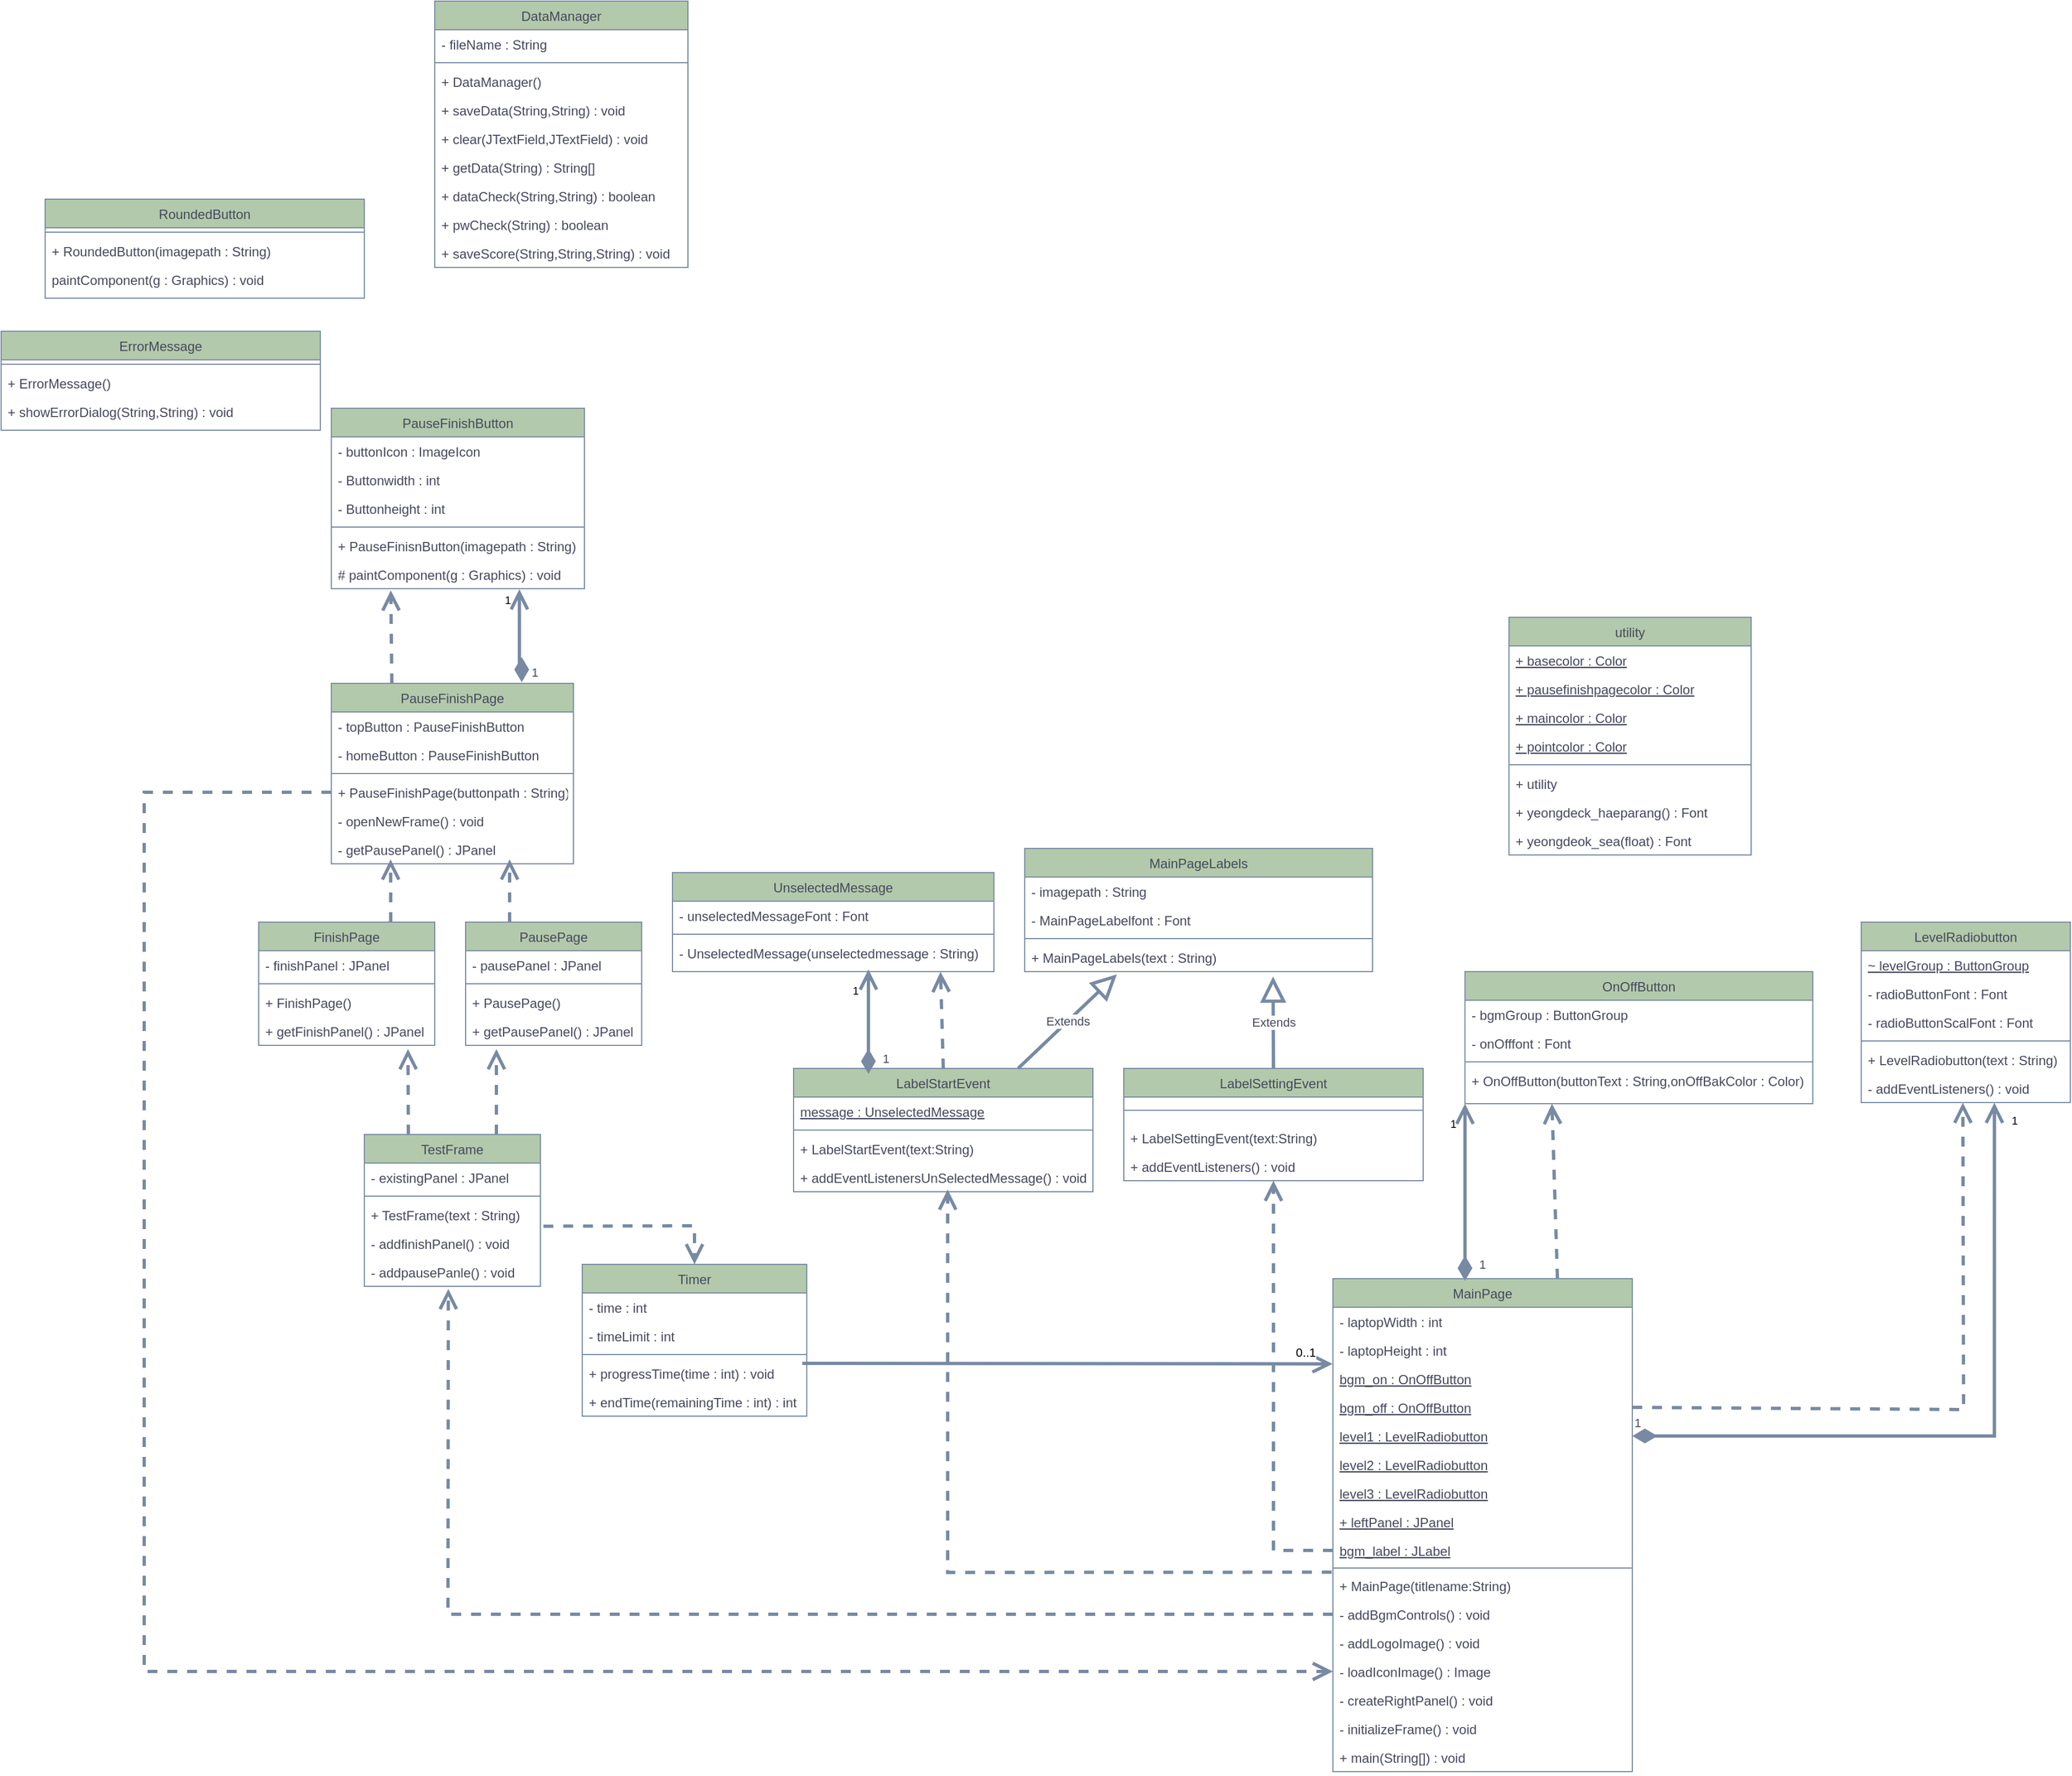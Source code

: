 <mxfile version="22.1.5" type="github">
  <diagram id="C5RBs43oDa-KdzZeNtuy" name="Page-1">
    <mxGraphModel dx="1207" dy="2154" grid="1" gridSize="10" guides="1" tooltips="1" connect="1" arrows="1" fold="1" page="1" pageScale="1" pageWidth="1169" pageHeight="827" background="#FFFFFF" math="0" shadow="0">
      <root>
        <mxCell id="WIyWlLk6GJQsqaUBKTNV-0" />
        <mxCell id="WIyWlLk6GJQsqaUBKTNV-1" parent="WIyWlLk6GJQsqaUBKTNV-0" />
        <mxCell id="zkfFHV4jXpPFQw0GAbJ--6" value="TestFrame" style="swimlane;fontStyle=0;align=center;verticalAlign=top;childLayout=stackLayout;horizontal=1;startSize=26;horizontalStack=0;resizeParent=1;resizeLast=0;collapsible=1;marginBottom=0;rounded=0;shadow=0;strokeWidth=1;labelBackgroundColor=none;fillColor=#B2C9AB;strokeColor=#788AA3;fontColor=#46495D;" parent="WIyWlLk6GJQsqaUBKTNV-1" vertex="1">
          <mxGeometry x="380" y="70" width="160" height="138" as="geometry">
            <mxRectangle x="120" y="360" width="160" height="26" as="alternateBounds" />
          </mxGeometry>
        </mxCell>
        <mxCell id="zkfFHV4jXpPFQw0GAbJ--7" value="- existingPanel : JPanel" style="text;align=left;verticalAlign=top;spacingLeft=4;spacingRight=4;overflow=hidden;rotatable=0;points=[[0,0.5],[1,0.5]];portConstraint=eastwest;labelBackgroundColor=none;fontColor=#46495D;" parent="zkfFHV4jXpPFQw0GAbJ--6" vertex="1">
          <mxGeometry y="26" width="160" height="26" as="geometry" />
        </mxCell>
        <mxCell id="zkfFHV4jXpPFQw0GAbJ--9" value="" style="line;html=1;strokeWidth=1;align=left;verticalAlign=middle;spacingTop=-1;spacingLeft=3;spacingRight=3;rotatable=0;labelPosition=right;points=[];portConstraint=eastwest;labelBackgroundColor=none;fillColor=#B2C9AB;strokeColor=#788AA3;fontColor=#46495D;" parent="zkfFHV4jXpPFQw0GAbJ--6" vertex="1">
          <mxGeometry y="52" width="160" height="8" as="geometry" />
        </mxCell>
        <mxCell id="zkfFHV4jXpPFQw0GAbJ--8" value="+ TestFrame(text : String)" style="text;align=left;verticalAlign=top;spacingLeft=4;spacingRight=4;overflow=hidden;rotatable=0;points=[[0,0.5],[1,0.5]];portConstraint=eastwest;rounded=0;shadow=0;html=0;labelBackgroundColor=none;fontColor=#46495D;" parent="zkfFHV4jXpPFQw0GAbJ--6" vertex="1">
          <mxGeometry y="60" width="160" height="26" as="geometry" />
        </mxCell>
        <mxCell id="zkfFHV4jXpPFQw0GAbJ--10" value="- addfinishPanel() : void" style="text;align=left;verticalAlign=top;spacingLeft=4;spacingRight=4;overflow=hidden;rotatable=0;points=[[0,0.5],[1,0.5]];portConstraint=eastwest;fontStyle=0;labelBackgroundColor=none;fontColor=#46495D;" parent="zkfFHV4jXpPFQw0GAbJ--6" vertex="1">
          <mxGeometry y="86" width="160" height="26" as="geometry" />
        </mxCell>
        <mxCell id="zkfFHV4jXpPFQw0GAbJ--11" value="- addpausePanle() : void" style="text;align=left;verticalAlign=top;spacingLeft=4;spacingRight=4;overflow=hidden;rotatable=0;points=[[0,0.5],[1,0.5]];portConstraint=eastwest;labelBackgroundColor=none;fontColor=#46495D;" parent="zkfFHV4jXpPFQw0GAbJ--6" vertex="1">
          <mxGeometry y="112" width="160" height="26" as="geometry" />
        </mxCell>
        <mxCell id="zkfFHV4jXpPFQw0GAbJ--13" value="OnOffButton" style="swimlane;fontStyle=0;align=center;verticalAlign=top;childLayout=stackLayout;horizontal=1;startSize=26;horizontalStack=0;resizeParent=1;resizeLast=0;collapsible=1;marginBottom=0;rounded=0;shadow=0;strokeWidth=1;labelBackgroundColor=none;fillColor=#B2C9AB;strokeColor=#788AA3;fontColor=#46495D;" parent="WIyWlLk6GJQsqaUBKTNV-1" vertex="1">
          <mxGeometry x="1380" y="-78" width="316" height="120" as="geometry">
            <mxRectangle x="340" y="380" width="170" height="26" as="alternateBounds" />
          </mxGeometry>
        </mxCell>
        <mxCell id="zkfFHV4jXpPFQw0GAbJ--14" value="- bgmGroup : ButtonGroup" style="text;align=left;verticalAlign=top;spacingLeft=4;spacingRight=4;overflow=hidden;rotatable=0;points=[[0,0.5],[1,0.5]];portConstraint=eastwest;labelBackgroundColor=none;fontColor=#46495D;" parent="zkfFHV4jXpPFQw0GAbJ--13" vertex="1">
          <mxGeometry y="26" width="316" height="26" as="geometry" />
        </mxCell>
        <mxCell id="Sa8ZYFQmCQB7JiOhVWvC-23" value="- onOfffont : Font" style="text;align=left;verticalAlign=top;spacingLeft=4;spacingRight=4;overflow=hidden;rotatable=0;points=[[0,0.5],[1,0.5]];portConstraint=eastwest;labelBackgroundColor=none;fontColor=#46495D;" parent="zkfFHV4jXpPFQw0GAbJ--13" vertex="1">
          <mxGeometry y="52" width="316" height="26" as="geometry" />
        </mxCell>
        <mxCell id="zkfFHV4jXpPFQw0GAbJ--15" value="" style="line;html=1;strokeWidth=1;align=left;verticalAlign=middle;spacingTop=-1;spacingLeft=3;spacingRight=3;rotatable=0;labelPosition=right;points=[];portConstraint=eastwest;labelBackgroundColor=none;fillColor=#B2C9AB;strokeColor=#788AA3;fontColor=#46495D;" parent="zkfFHV4jXpPFQw0GAbJ--13" vertex="1">
          <mxGeometry y="78" width="316" height="8" as="geometry" />
        </mxCell>
        <mxCell id="Sa8ZYFQmCQB7JiOhVWvC-24" value="+ OnOffButton(buttonText : String,onOffBakColor : Color)" style="text;align=left;verticalAlign=top;spacingLeft=4;spacingRight=4;overflow=hidden;rotatable=0;points=[[0,0.5],[1,0.5]];portConstraint=eastwest;labelBackgroundColor=none;fontColor=#46495D;" parent="zkfFHV4jXpPFQw0GAbJ--13" vertex="1">
          <mxGeometry y="86" width="316" height="26" as="geometry" />
        </mxCell>
        <mxCell id="zkfFHV4jXpPFQw0GAbJ--17" value="LabelStartEvent" style="swimlane;fontStyle=0;align=center;verticalAlign=top;childLayout=stackLayout;horizontal=1;startSize=26;horizontalStack=0;resizeParent=1;resizeLast=0;collapsible=1;marginBottom=0;rounded=0;shadow=0;strokeWidth=1;labelBackgroundColor=none;fillColor=#B2C9AB;strokeColor=#788AA3;fontColor=#46495D;" parent="WIyWlLk6GJQsqaUBKTNV-1" vertex="1">
          <mxGeometry x="770" y="10" width="272" height="112" as="geometry">
            <mxRectangle x="550" y="140" width="160" height="26" as="alternateBounds" />
          </mxGeometry>
        </mxCell>
        <mxCell id="zkfFHV4jXpPFQw0GAbJ--18" value="message : UnselectedMessage" style="text;align=left;verticalAlign=top;spacingLeft=4;spacingRight=4;overflow=hidden;rotatable=0;points=[[0,0.5],[1,0.5]];portConstraint=eastwest;labelBackgroundColor=none;fontColor=#46495D;fontStyle=4" parent="zkfFHV4jXpPFQw0GAbJ--17" vertex="1">
          <mxGeometry y="26" width="272" height="26" as="geometry" />
        </mxCell>
        <mxCell id="zkfFHV4jXpPFQw0GAbJ--23" value="" style="line;html=1;strokeWidth=1;align=left;verticalAlign=middle;spacingTop=-1;spacingLeft=3;spacingRight=3;rotatable=0;labelPosition=right;points=[];portConstraint=eastwest;labelBackgroundColor=none;fillColor=#B2C9AB;strokeColor=#788AA3;fontColor=#46495D;" parent="zkfFHV4jXpPFQw0GAbJ--17" vertex="1">
          <mxGeometry y="52" width="272" height="8" as="geometry" />
        </mxCell>
        <mxCell id="zkfFHV4jXpPFQw0GAbJ--24" value="+ LabelStartEvent(text:String)" style="text;align=left;verticalAlign=top;spacingLeft=4;spacingRight=4;overflow=hidden;rotatable=0;points=[[0,0.5],[1,0.5]];portConstraint=eastwest;labelBackgroundColor=none;fontColor=#46495D;" parent="zkfFHV4jXpPFQw0GAbJ--17" vertex="1">
          <mxGeometry y="60" width="272" height="26" as="geometry" />
        </mxCell>
        <mxCell id="zkfFHV4jXpPFQw0GAbJ--25" value="+ addEventListenersUnSelectedMessage() : void" style="text;align=left;verticalAlign=top;spacingLeft=4;spacingRight=4;overflow=hidden;rotatable=0;points=[[0,0.5],[1,0.5]];portConstraint=eastwest;labelBackgroundColor=none;fontColor=#46495D;" parent="zkfFHV4jXpPFQw0GAbJ--17" vertex="1">
          <mxGeometry y="86" width="272" height="26" as="geometry" />
        </mxCell>
        <mxCell id="Sa8ZYFQmCQB7JiOhVWvC-18" value="LabelSettingEvent" style="swimlane;fontStyle=0;align=center;verticalAlign=top;childLayout=stackLayout;horizontal=1;startSize=26;horizontalStack=0;resizeParent=1;resizeLast=0;collapsible=1;marginBottom=0;rounded=0;shadow=0;strokeWidth=1;labelBackgroundColor=none;fillColor=#B2C9AB;strokeColor=#788AA3;fontColor=#46495D;" parent="WIyWlLk6GJQsqaUBKTNV-1" vertex="1">
          <mxGeometry x="1070" y="10" width="272" height="102" as="geometry">
            <mxRectangle x="550" y="140" width="160" height="26" as="alternateBounds" />
          </mxGeometry>
        </mxCell>
        <mxCell id="Sa8ZYFQmCQB7JiOhVWvC-20" value="" style="line;html=1;strokeWidth=1;align=left;verticalAlign=middle;spacingTop=-1;spacingLeft=3;spacingRight=3;rotatable=0;labelPosition=right;points=[];portConstraint=eastwest;labelBackgroundColor=none;fillColor=#B2C9AB;strokeColor=#788AA3;fontColor=#46495D;" parent="Sa8ZYFQmCQB7JiOhVWvC-18" vertex="1">
          <mxGeometry y="26" width="272" height="24" as="geometry" />
        </mxCell>
        <mxCell id="Sa8ZYFQmCQB7JiOhVWvC-21" value="+ LabelSettingEvent(text:String)" style="text;align=left;verticalAlign=top;spacingLeft=4;spacingRight=4;overflow=hidden;rotatable=0;points=[[0,0.5],[1,0.5]];portConstraint=eastwest;labelBackgroundColor=none;fontColor=#46495D;" parent="Sa8ZYFQmCQB7JiOhVWvC-18" vertex="1">
          <mxGeometry y="50" width="272" height="26" as="geometry" />
        </mxCell>
        <mxCell id="Sa8ZYFQmCQB7JiOhVWvC-22" value="+ addEventListeners() : void" style="text;align=left;verticalAlign=top;spacingLeft=4;spacingRight=4;overflow=hidden;rotatable=0;points=[[0,0.5],[1,0.5]];portConstraint=eastwest;labelBackgroundColor=none;fontColor=#46495D;" parent="Sa8ZYFQmCQB7JiOhVWvC-18" vertex="1">
          <mxGeometry y="76" width="272" height="26" as="geometry" />
        </mxCell>
        <mxCell id="Sa8ZYFQmCQB7JiOhVWvC-25" value="FinishPage" style="swimlane;fontStyle=0;align=center;verticalAlign=top;childLayout=stackLayout;horizontal=1;startSize=26;horizontalStack=0;resizeParent=1;resizeLast=0;collapsible=1;marginBottom=0;rounded=0;shadow=0;strokeWidth=1;labelBackgroundColor=none;fillColor=#B2C9AB;strokeColor=#788AA3;fontColor=#46495D;" parent="WIyWlLk6GJQsqaUBKTNV-1" vertex="1">
          <mxGeometry x="284" y="-123" width="160" height="112" as="geometry">
            <mxRectangle x="120" y="360" width="160" height="26" as="alternateBounds" />
          </mxGeometry>
        </mxCell>
        <mxCell id="Sa8ZYFQmCQB7JiOhVWvC-26" value="- finishPanel : JPanel" style="text;align=left;verticalAlign=top;spacingLeft=4;spacingRight=4;overflow=hidden;rotatable=0;points=[[0,0.5],[1,0.5]];portConstraint=eastwest;labelBackgroundColor=none;fontColor=#46495D;" parent="Sa8ZYFQmCQB7JiOhVWvC-25" vertex="1">
          <mxGeometry y="26" width="160" height="26" as="geometry" />
        </mxCell>
        <mxCell id="Sa8ZYFQmCQB7JiOhVWvC-27" value="" style="line;html=1;strokeWidth=1;align=left;verticalAlign=middle;spacingTop=-1;spacingLeft=3;spacingRight=3;rotatable=0;labelPosition=right;points=[];portConstraint=eastwest;labelBackgroundColor=none;fillColor=#B2C9AB;strokeColor=#788AA3;fontColor=#46495D;" parent="Sa8ZYFQmCQB7JiOhVWvC-25" vertex="1">
          <mxGeometry y="52" width="160" height="8" as="geometry" />
        </mxCell>
        <mxCell id="Sa8ZYFQmCQB7JiOhVWvC-28" value="+ FinishPage()" style="text;align=left;verticalAlign=top;spacingLeft=4;spacingRight=4;overflow=hidden;rotatable=0;points=[[0,0.5],[1,0.5]];portConstraint=eastwest;rounded=0;shadow=0;html=0;labelBackgroundColor=none;fontColor=#46495D;" parent="Sa8ZYFQmCQB7JiOhVWvC-25" vertex="1">
          <mxGeometry y="60" width="160" height="26" as="geometry" />
        </mxCell>
        <mxCell id="Sa8ZYFQmCQB7JiOhVWvC-29" value="+ getFinishPanel() : JPanel" style="text;align=left;verticalAlign=top;spacingLeft=4;spacingRight=4;overflow=hidden;rotatable=0;points=[[0,0.5],[1,0.5]];portConstraint=eastwest;fontStyle=0;labelBackgroundColor=none;fontColor=#46495D;" parent="Sa8ZYFQmCQB7JiOhVWvC-25" vertex="1">
          <mxGeometry y="86" width="160" height="26" as="geometry" />
        </mxCell>
        <mxCell id="Sa8ZYFQmCQB7JiOhVWvC-31" value="PausePage" style="swimlane;fontStyle=0;align=center;verticalAlign=top;childLayout=stackLayout;horizontal=1;startSize=26;horizontalStack=0;resizeParent=1;resizeLast=0;collapsible=1;marginBottom=0;rounded=0;shadow=0;strokeWidth=1;labelBackgroundColor=none;fillColor=#B2C9AB;strokeColor=#788AA3;fontColor=#46495D;" parent="WIyWlLk6GJQsqaUBKTNV-1" vertex="1">
          <mxGeometry x="472" y="-123" width="160" height="112" as="geometry">
            <mxRectangle x="120" y="360" width="160" height="26" as="alternateBounds" />
          </mxGeometry>
        </mxCell>
        <mxCell id="Sa8ZYFQmCQB7JiOhVWvC-32" value="- pausePanel : JPanel" style="text;align=left;verticalAlign=top;spacingLeft=4;spacingRight=4;overflow=hidden;rotatable=0;points=[[0,0.5],[1,0.5]];portConstraint=eastwest;labelBackgroundColor=none;fontColor=#46495D;" parent="Sa8ZYFQmCQB7JiOhVWvC-31" vertex="1">
          <mxGeometry y="26" width="160" height="26" as="geometry" />
        </mxCell>
        <mxCell id="Sa8ZYFQmCQB7JiOhVWvC-33" value="" style="line;html=1;strokeWidth=1;align=left;verticalAlign=middle;spacingTop=-1;spacingLeft=3;spacingRight=3;rotatable=0;labelPosition=right;points=[];portConstraint=eastwest;labelBackgroundColor=none;fillColor=#B2C9AB;strokeColor=#788AA3;fontColor=#46495D;" parent="Sa8ZYFQmCQB7JiOhVWvC-31" vertex="1">
          <mxGeometry y="52" width="160" height="8" as="geometry" />
        </mxCell>
        <mxCell id="Sa8ZYFQmCQB7JiOhVWvC-34" value="+ PausePage()" style="text;align=left;verticalAlign=top;spacingLeft=4;spacingRight=4;overflow=hidden;rotatable=0;points=[[0,0.5],[1,0.5]];portConstraint=eastwest;rounded=0;shadow=0;html=0;labelBackgroundColor=none;fontColor=#46495D;" parent="Sa8ZYFQmCQB7JiOhVWvC-31" vertex="1">
          <mxGeometry y="60" width="160" height="26" as="geometry" />
        </mxCell>
        <mxCell id="Sa8ZYFQmCQB7JiOhVWvC-35" value="+ getPausePanel() : JPanel" style="text;align=left;verticalAlign=top;spacingLeft=4;spacingRight=4;overflow=hidden;rotatable=0;points=[[0,0.5],[1,0.5]];portConstraint=eastwest;fontStyle=0;labelBackgroundColor=none;fontColor=#46495D;" parent="Sa8ZYFQmCQB7JiOhVWvC-31" vertex="1">
          <mxGeometry y="86" width="160" height="26" as="geometry" />
        </mxCell>
        <mxCell id="Sa8ZYFQmCQB7JiOhVWvC-36" value="PauseFinishPage" style="swimlane;fontStyle=0;align=center;verticalAlign=top;childLayout=stackLayout;horizontal=1;startSize=26;horizontalStack=0;resizeParent=1;resizeLast=0;collapsible=1;marginBottom=0;rounded=0;shadow=0;strokeWidth=1;labelBackgroundColor=none;fillColor=#B2C9AB;strokeColor=#788AA3;fontColor=#46495D;" parent="WIyWlLk6GJQsqaUBKTNV-1" vertex="1">
          <mxGeometry x="350" y="-340" width="220" height="164" as="geometry">
            <mxRectangle x="120" y="360" width="160" height="26" as="alternateBounds" />
          </mxGeometry>
        </mxCell>
        <mxCell id="Sa8ZYFQmCQB7JiOhVWvC-37" value="- topButton : PauseFinishButton" style="text;align=left;verticalAlign=top;spacingLeft=4;spacingRight=4;overflow=hidden;rotatable=0;points=[[0,0.5],[1,0.5]];portConstraint=eastwest;labelBackgroundColor=none;fontColor=#46495D;" parent="Sa8ZYFQmCQB7JiOhVWvC-36" vertex="1">
          <mxGeometry y="26" width="220" height="26" as="geometry" />
        </mxCell>
        <mxCell id="Sa8ZYFQmCQB7JiOhVWvC-42" value="- homeButton : PauseFinishButton" style="text;align=left;verticalAlign=top;spacingLeft=4;spacingRight=4;overflow=hidden;rotatable=0;points=[[0,0.5],[1,0.5]];portConstraint=eastwest;labelBackgroundColor=none;fontColor=#46495D;" parent="Sa8ZYFQmCQB7JiOhVWvC-36" vertex="1">
          <mxGeometry y="52" width="220" height="26" as="geometry" />
        </mxCell>
        <mxCell id="Sa8ZYFQmCQB7JiOhVWvC-38" value="" style="line;html=1;strokeWidth=1;align=left;verticalAlign=middle;spacingTop=-1;spacingLeft=3;spacingRight=3;rotatable=0;labelPosition=right;points=[];portConstraint=eastwest;labelBackgroundColor=none;fillColor=#B2C9AB;strokeColor=#788AA3;fontColor=#46495D;" parent="Sa8ZYFQmCQB7JiOhVWvC-36" vertex="1">
          <mxGeometry y="78" width="220" height="8" as="geometry" />
        </mxCell>
        <mxCell id="Sa8ZYFQmCQB7JiOhVWvC-39" value="+ PauseFinishPage(buttonpath : String)" style="text;align=left;verticalAlign=top;spacingLeft=4;spacingRight=4;overflow=hidden;rotatable=0;points=[[0,0.5],[1,0.5]];portConstraint=eastwest;rounded=0;shadow=0;html=0;labelBackgroundColor=none;fontColor=#46495D;" parent="Sa8ZYFQmCQB7JiOhVWvC-36" vertex="1">
          <mxGeometry y="86" width="220" height="26" as="geometry" />
        </mxCell>
        <mxCell id="Sa8ZYFQmCQB7JiOhVWvC-40" value="- openNewFrame() : void" style="text;align=left;verticalAlign=top;spacingLeft=4;spacingRight=4;overflow=hidden;rotatable=0;points=[[0,0.5],[1,0.5]];portConstraint=eastwest;fontStyle=0;labelBackgroundColor=none;fontColor=#46495D;" parent="Sa8ZYFQmCQB7JiOhVWvC-36" vertex="1">
          <mxGeometry y="112" width="220" height="26" as="geometry" />
        </mxCell>
        <mxCell id="Sa8ZYFQmCQB7JiOhVWvC-41" value="- getPausePanel() : JPanel" style="text;align=left;verticalAlign=top;spacingLeft=4;spacingRight=4;overflow=hidden;rotatable=0;points=[[0,0.5],[1,0.5]];portConstraint=eastwest;labelBackgroundColor=none;fontColor=#46495D;" parent="Sa8ZYFQmCQB7JiOhVWvC-36" vertex="1">
          <mxGeometry y="138" width="220" height="26" as="geometry" />
        </mxCell>
        <mxCell id="Sa8ZYFQmCQB7JiOhVWvC-43" value="PauseFinishButton" style="swimlane;fontStyle=0;align=center;verticalAlign=top;childLayout=stackLayout;horizontal=1;startSize=26;horizontalStack=0;resizeParent=1;resizeLast=0;collapsible=1;marginBottom=0;rounded=0;shadow=0;strokeWidth=1;labelBackgroundColor=none;fillColor=#B2C9AB;strokeColor=#788AA3;fontColor=#46495D;" parent="WIyWlLk6GJQsqaUBKTNV-1" vertex="1">
          <mxGeometry x="350" y="-590" width="230" height="164" as="geometry">
            <mxRectangle x="120" y="360" width="160" height="26" as="alternateBounds" />
          </mxGeometry>
        </mxCell>
        <mxCell id="Sa8ZYFQmCQB7JiOhVWvC-44" value="- buttonIcon : ImageIcon" style="text;align=left;verticalAlign=top;spacingLeft=4;spacingRight=4;overflow=hidden;rotatable=0;points=[[0,0.5],[1,0.5]];portConstraint=eastwest;labelBackgroundColor=none;fontColor=#46495D;" parent="Sa8ZYFQmCQB7JiOhVWvC-43" vertex="1">
          <mxGeometry y="26" width="230" height="26" as="geometry" />
        </mxCell>
        <mxCell id="Sa8ZYFQmCQB7JiOhVWvC-45" value="- Buttonwidth : int" style="text;align=left;verticalAlign=top;spacingLeft=4;spacingRight=4;overflow=hidden;rotatable=0;points=[[0,0.5],[1,0.5]];portConstraint=eastwest;labelBackgroundColor=none;fontColor=#46495D;" parent="Sa8ZYFQmCQB7JiOhVWvC-43" vertex="1">
          <mxGeometry y="52" width="230" height="26" as="geometry" />
        </mxCell>
        <mxCell id="Sa8ZYFQmCQB7JiOhVWvC-50" value="- Buttonheight : int" style="text;align=left;verticalAlign=top;spacingLeft=4;spacingRight=4;overflow=hidden;rotatable=0;points=[[0,0.5],[1,0.5]];portConstraint=eastwest;labelBackgroundColor=none;fontColor=#46495D;" parent="Sa8ZYFQmCQB7JiOhVWvC-43" vertex="1">
          <mxGeometry y="78" width="230" height="26" as="geometry" />
        </mxCell>
        <mxCell id="Sa8ZYFQmCQB7JiOhVWvC-46" value="" style="line;html=1;strokeWidth=1;align=left;verticalAlign=middle;spacingTop=-1;spacingLeft=3;spacingRight=3;rotatable=0;labelPosition=right;points=[];portConstraint=eastwest;labelBackgroundColor=none;fillColor=#B2C9AB;strokeColor=#788AA3;fontColor=#46495D;" parent="Sa8ZYFQmCQB7JiOhVWvC-43" vertex="1">
          <mxGeometry y="104" width="230" height="8" as="geometry" />
        </mxCell>
        <mxCell id="Sa8ZYFQmCQB7JiOhVWvC-47" value="+ PauseFinisnButton(imagepath : String)" style="text;align=left;verticalAlign=top;spacingLeft=4;spacingRight=4;overflow=hidden;rotatable=0;points=[[0,0.5],[1,0.5]];portConstraint=eastwest;rounded=0;shadow=0;html=0;labelBackgroundColor=none;fontColor=#46495D;" parent="Sa8ZYFQmCQB7JiOhVWvC-43" vertex="1">
          <mxGeometry y="112" width="230" height="26" as="geometry" />
        </mxCell>
        <mxCell id="Sa8ZYFQmCQB7JiOhVWvC-48" value="# paintComponent(g : Graphics) : void" style="text;align=left;verticalAlign=top;spacingLeft=4;spacingRight=4;overflow=hidden;rotatable=0;points=[[0,0.5],[1,0.5]];portConstraint=eastwest;fontStyle=0;labelBackgroundColor=none;fontColor=#46495D;" parent="Sa8ZYFQmCQB7JiOhVWvC-43" vertex="1">
          <mxGeometry y="138" width="230" height="26" as="geometry" />
        </mxCell>
        <mxCell id="Sa8ZYFQmCQB7JiOhVWvC-51" value="UnselectedMessage" style="swimlane;fontStyle=0;align=center;verticalAlign=top;childLayout=stackLayout;horizontal=1;startSize=26;horizontalStack=0;resizeParent=1;resizeLast=0;collapsible=1;marginBottom=0;rounded=0;shadow=0;strokeWidth=1;labelBackgroundColor=none;fillColor=#B2C9AB;strokeColor=#788AA3;fontColor=#46495D;" parent="WIyWlLk6GJQsqaUBKTNV-1" vertex="1">
          <mxGeometry x="660" y="-168" width="292" height="90" as="geometry">
            <mxRectangle x="550" y="140" width="160" height="26" as="alternateBounds" />
          </mxGeometry>
        </mxCell>
        <mxCell id="Sa8ZYFQmCQB7JiOhVWvC-55" value="- unselectedMessageFont : Font" style="text;align=left;verticalAlign=top;spacingLeft=4;spacingRight=4;overflow=hidden;rotatable=0;points=[[0,0.5],[1,0.5]];portConstraint=eastwest;labelBackgroundColor=none;fontColor=#46495D;" parent="Sa8ZYFQmCQB7JiOhVWvC-51" vertex="1">
          <mxGeometry y="26" width="292" height="26" as="geometry" />
        </mxCell>
        <mxCell id="Sa8ZYFQmCQB7JiOhVWvC-52" value="" style="line;html=1;strokeWidth=1;align=left;verticalAlign=middle;spacingTop=-1;spacingLeft=3;spacingRight=3;rotatable=0;labelPosition=right;points=[];portConstraint=eastwest;labelBackgroundColor=none;fillColor=#B2C9AB;strokeColor=#788AA3;fontColor=#46495D;" parent="Sa8ZYFQmCQB7JiOhVWvC-51" vertex="1">
          <mxGeometry y="52" width="292" height="8" as="geometry" />
        </mxCell>
        <mxCell id="Sa8ZYFQmCQB7JiOhVWvC-53" value="- UnselectedMessage(unselectedmessage : String)" style="text;align=left;verticalAlign=top;spacingLeft=4;spacingRight=4;overflow=hidden;rotatable=0;points=[[0,0.5],[1,0.5]];portConstraint=eastwest;labelBackgroundColor=none;fontColor=#46495D;" parent="Sa8ZYFQmCQB7JiOhVWvC-51" vertex="1">
          <mxGeometry y="60" width="292" height="26" as="geometry" />
        </mxCell>
        <mxCell id="Sa8ZYFQmCQB7JiOhVWvC-61" value="LevelRadiobutton" style="swimlane;fontStyle=0;align=center;verticalAlign=top;childLayout=stackLayout;horizontal=1;startSize=26;horizontalStack=0;resizeParent=1;resizeLast=0;collapsible=1;marginBottom=0;rounded=0;shadow=0;strokeWidth=1;labelBackgroundColor=none;fillColor=#B2C9AB;strokeColor=#788AA3;fontColor=#46495D;" parent="WIyWlLk6GJQsqaUBKTNV-1" vertex="1">
          <mxGeometry x="1740" y="-123" width="190" height="164" as="geometry">
            <mxRectangle x="120" y="360" width="160" height="26" as="alternateBounds" />
          </mxGeometry>
        </mxCell>
        <mxCell id="Sa8ZYFQmCQB7JiOhVWvC-62" value="~ levelGroup : ButtonGroup" style="text;align=left;verticalAlign=top;spacingLeft=4;spacingRight=4;overflow=hidden;rotatable=0;points=[[0,0.5],[1,0.5]];portConstraint=eastwest;labelBackgroundColor=none;fontColor=#46495D;fontStyle=4" parent="Sa8ZYFQmCQB7JiOhVWvC-61" vertex="1">
          <mxGeometry y="26" width="190" height="26" as="geometry" />
        </mxCell>
        <mxCell id="Sa8ZYFQmCQB7JiOhVWvC-63" value="- radioButtonFont : Font" style="text;align=left;verticalAlign=top;spacingLeft=4;spacingRight=4;overflow=hidden;rotatable=0;points=[[0,0.5],[1,0.5]];portConstraint=eastwest;labelBackgroundColor=none;fontColor=#46495D;" parent="Sa8ZYFQmCQB7JiOhVWvC-61" vertex="1">
          <mxGeometry y="52" width="190" height="26" as="geometry" />
        </mxCell>
        <mxCell id="Sa8ZYFQmCQB7JiOhVWvC-68" value="- radioButtonScalFont : Font" style="text;align=left;verticalAlign=top;spacingLeft=4;spacingRight=4;overflow=hidden;rotatable=0;points=[[0,0.5],[1,0.5]];portConstraint=eastwest;labelBackgroundColor=none;fontColor=#46495D;" parent="Sa8ZYFQmCQB7JiOhVWvC-61" vertex="1">
          <mxGeometry y="78" width="190" height="26" as="geometry" />
        </mxCell>
        <mxCell id="Sa8ZYFQmCQB7JiOhVWvC-64" value="" style="line;html=1;strokeWidth=1;align=left;verticalAlign=middle;spacingTop=-1;spacingLeft=3;spacingRight=3;rotatable=0;labelPosition=right;points=[];portConstraint=eastwest;labelBackgroundColor=none;fillColor=#B2C9AB;strokeColor=#788AA3;fontColor=#46495D;" parent="Sa8ZYFQmCQB7JiOhVWvC-61" vertex="1">
          <mxGeometry y="104" width="190" height="8" as="geometry" />
        </mxCell>
        <mxCell id="Sa8ZYFQmCQB7JiOhVWvC-65" value="+ LevelRadiobutton(text : String)" style="text;align=left;verticalAlign=top;spacingLeft=4;spacingRight=4;overflow=hidden;rotatable=0;points=[[0,0.5],[1,0.5]];portConstraint=eastwest;rounded=0;shadow=0;html=0;labelBackgroundColor=none;fontColor=#46495D;" parent="Sa8ZYFQmCQB7JiOhVWvC-61" vertex="1">
          <mxGeometry y="112" width="190" height="26" as="geometry" />
        </mxCell>
        <mxCell id="Sa8ZYFQmCQB7JiOhVWvC-66" value="- addEventListeners() : void" style="text;align=left;verticalAlign=top;spacingLeft=4;spacingRight=4;overflow=hidden;rotatable=0;points=[[0,0.5],[1,0.5]];portConstraint=eastwest;fontStyle=0;labelBackgroundColor=none;fontColor=#46495D;" parent="Sa8ZYFQmCQB7JiOhVWvC-61" vertex="1">
          <mxGeometry y="138" width="190" height="26" as="geometry" />
        </mxCell>
        <mxCell id="Sa8ZYFQmCQB7JiOhVWvC-70" value="Extends" style="endArrow=block;endSize=16;endFill=0;html=1;rounded=0;strokeColor=#788AA3;fontColor=#46495D;fillColor=#B2C9AB;exitX=0.75;exitY=0;exitDx=0;exitDy=0;entryX=0.265;entryY=1.094;entryDx=0;entryDy=0;entryPerimeter=0;strokeWidth=3;" parent="WIyWlLk6GJQsqaUBKTNV-1" source="zkfFHV4jXpPFQw0GAbJ--17" target="Sa8ZYFQmCQB7JiOhVWvC-60" edge="1">
          <mxGeometry width="160" relative="1" as="geometry">
            <mxPoint x="350" y="170" as="sourcePoint" />
            <mxPoint x="1000" y="10" as="targetPoint" />
            <Array as="points" />
          </mxGeometry>
        </mxCell>
        <mxCell id="Sa8ZYFQmCQB7JiOhVWvC-71" value="Extends" style="endArrow=block;endSize=16;endFill=0;html=1;rounded=0;strokeColor=#788AA3;fontColor=#46495D;fillColor=#B2C9AB;exitX=0.5;exitY=0;exitDx=0;exitDy=0;entryX=0.714;entryY=1.173;entryDx=0;entryDy=0;entryPerimeter=0;strokeWidth=3;" parent="WIyWlLk6GJQsqaUBKTNV-1" source="Sa8ZYFQmCQB7JiOhVWvC-18" target="Sa8ZYFQmCQB7JiOhVWvC-60" edge="1">
          <mxGeometry width="160" relative="1" as="geometry">
            <mxPoint x="1252.0" y="65" as="sourcePoint" />
            <mxPoint x="1000" y="10" as="targetPoint" />
          </mxGeometry>
        </mxCell>
        <mxCell id="Sa8ZYFQmCQB7JiOhVWvC-56" value="MainPageLabels" style="swimlane;fontStyle=0;align=center;verticalAlign=top;childLayout=stackLayout;horizontal=1;startSize=26;horizontalStack=0;resizeParent=1;resizeLast=0;collapsible=1;marginBottom=0;rounded=0;shadow=0;strokeWidth=1;labelBackgroundColor=none;fillColor=#B2C9AB;strokeColor=#788AA3;fontColor=#46495D;" parent="WIyWlLk6GJQsqaUBKTNV-1" vertex="1">
          <mxGeometry x="980" y="-190" width="316" height="112" as="geometry">
            <mxRectangle x="340" y="380" width="170" height="26" as="alternateBounds" />
          </mxGeometry>
        </mxCell>
        <mxCell id="Sa8ZYFQmCQB7JiOhVWvC-57" value="- imagepath : String" style="text;align=left;verticalAlign=top;spacingLeft=4;spacingRight=4;overflow=hidden;rotatable=0;points=[[0,0.5],[1,0.5]];portConstraint=eastwest;labelBackgroundColor=none;fontColor=#46495D;" parent="Sa8ZYFQmCQB7JiOhVWvC-56" vertex="1">
          <mxGeometry y="26" width="316" height="26" as="geometry" />
        </mxCell>
        <mxCell id="Sa8ZYFQmCQB7JiOhVWvC-58" value="- MainPageLabelfont : Font" style="text;align=left;verticalAlign=top;spacingLeft=4;spacingRight=4;overflow=hidden;rotatable=0;points=[[0,0.5],[1,0.5]];portConstraint=eastwest;labelBackgroundColor=none;fontColor=#46495D;" parent="Sa8ZYFQmCQB7JiOhVWvC-56" vertex="1">
          <mxGeometry y="52" width="316" height="26" as="geometry" />
        </mxCell>
        <mxCell id="Sa8ZYFQmCQB7JiOhVWvC-59" value="" style="line;html=1;strokeWidth=1;align=left;verticalAlign=middle;spacingTop=-1;spacingLeft=3;spacingRight=3;rotatable=0;labelPosition=right;points=[];portConstraint=eastwest;labelBackgroundColor=none;fillColor=#B2C9AB;strokeColor=#788AA3;fontColor=#46495D;" parent="Sa8ZYFQmCQB7JiOhVWvC-56" vertex="1">
          <mxGeometry y="78" width="316" height="8" as="geometry" />
        </mxCell>
        <mxCell id="Sa8ZYFQmCQB7JiOhVWvC-60" value="+ MainPageLabels(text : String)" style="text;align=left;verticalAlign=top;spacingLeft=4;spacingRight=4;overflow=hidden;rotatable=0;points=[[0,0.5],[1,0.5]];portConstraint=eastwest;labelBackgroundColor=none;fontColor=#46495D;" parent="Sa8ZYFQmCQB7JiOhVWvC-56" vertex="1">
          <mxGeometry y="86" width="316" height="26" as="geometry" />
        </mxCell>
        <mxCell id="zkfFHV4jXpPFQw0GAbJ--0" value="MainPage" style="swimlane;fontStyle=0;align=center;verticalAlign=top;childLayout=stackLayout;horizontal=1;startSize=26;horizontalStack=0;resizeParent=1;resizeLast=0;collapsible=1;marginBottom=0;rounded=0;shadow=0;strokeWidth=1;labelBackgroundColor=none;fillColor=#B2C9AB;strokeColor=#788AA3;fontColor=#46495D;" parent="WIyWlLk6GJQsqaUBKTNV-1" vertex="1">
          <mxGeometry x="1260" y="201" width="272" height="448" as="geometry">
            <mxRectangle x="230" y="140" width="160" height="26" as="alternateBounds" />
          </mxGeometry>
        </mxCell>
        <mxCell id="zkfFHV4jXpPFQw0GAbJ--1" value="- laptopWidth : int" style="text;align=left;verticalAlign=top;spacingLeft=4;spacingRight=4;overflow=hidden;rotatable=0;points=[[0,0.5],[1,0.5]];portConstraint=eastwest;labelBackgroundColor=none;fontColor=#46495D;" parent="zkfFHV4jXpPFQw0GAbJ--0" vertex="1">
          <mxGeometry y="26" width="272" height="26" as="geometry" />
        </mxCell>
        <mxCell id="zkfFHV4jXpPFQw0GAbJ--2" value="- laptopHeight : int" style="text;align=left;verticalAlign=top;spacingLeft=4;spacingRight=4;overflow=hidden;rotatable=0;points=[[0,0.5],[1,0.5]];portConstraint=eastwest;rounded=0;shadow=0;html=0;labelBackgroundColor=none;fontColor=#46495D;" parent="zkfFHV4jXpPFQw0GAbJ--0" vertex="1">
          <mxGeometry y="52" width="272" height="26" as="geometry" />
        </mxCell>
        <mxCell id="zkfFHV4jXpPFQw0GAbJ--3" value="bgm_on : OnOffButton" style="text;align=left;verticalAlign=top;spacingLeft=4;spacingRight=4;overflow=hidden;rotatable=0;points=[[0,0.5],[1,0.5]];portConstraint=eastwest;rounded=0;shadow=0;html=0;labelBackgroundColor=none;fontColor=#46495D;fontStyle=4" parent="zkfFHV4jXpPFQw0GAbJ--0" vertex="1">
          <mxGeometry y="78" width="272" height="26" as="geometry" />
        </mxCell>
        <mxCell id="Sa8ZYFQmCQB7JiOhVWvC-6" value="bgm_off : OnOffButton" style="text;align=left;verticalAlign=top;spacingLeft=4;spacingRight=4;overflow=hidden;rotatable=0;points=[[0,0.5],[1,0.5]];portConstraint=eastwest;rounded=0;shadow=0;html=0;labelBackgroundColor=none;fontColor=#46495D;fontStyle=4" parent="zkfFHV4jXpPFQw0GAbJ--0" vertex="1">
          <mxGeometry y="104" width="272" height="26" as="geometry" />
        </mxCell>
        <mxCell id="Sa8ZYFQmCQB7JiOhVWvC-7" value="level1 : LevelRadiobutton" style="text;align=left;verticalAlign=top;spacingLeft=4;spacingRight=4;overflow=hidden;rotatable=0;points=[[0,0.5],[1,0.5]];portConstraint=eastwest;rounded=0;shadow=0;html=0;labelBackgroundColor=none;fontColor=#46495D;fontStyle=4" parent="zkfFHV4jXpPFQw0GAbJ--0" vertex="1">
          <mxGeometry y="130" width="272" height="26" as="geometry" />
        </mxCell>
        <mxCell id="zkfFHV4jXpPFQw0GAbJ--5" value="level2 : LevelRadiobutton" style="text;align=left;verticalAlign=top;spacingLeft=4;spacingRight=4;overflow=hidden;rotatable=0;points=[[0,0.5],[1,0.5]];portConstraint=eastwest;labelBackgroundColor=none;fontColor=#46495D;fontStyle=4" parent="zkfFHV4jXpPFQw0GAbJ--0" vertex="1">
          <mxGeometry y="156" width="272" height="26" as="geometry" />
        </mxCell>
        <mxCell id="Sa8ZYFQmCQB7JiOhVWvC-10" value="level3 : LevelRadiobutton" style="text;align=left;verticalAlign=top;spacingLeft=4;spacingRight=4;overflow=hidden;rotatable=0;points=[[0,0.5],[1,0.5]];portConstraint=eastwest;labelBackgroundColor=none;fontColor=#46495D;fontStyle=4" parent="zkfFHV4jXpPFQw0GAbJ--0" vertex="1">
          <mxGeometry y="182" width="272" height="26" as="geometry" />
        </mxCell>
        <mxCell id="Sa8ZYFQmCQB7JiOhVWvC-8" value="+ leftPanel : JPanel" style="text;align=left;verticalAlign=top;spacingLeft=4;spacingRight=4;overflow=hidden;rotatable=0;points=[[0,0.5],[1,0.5]];portConstraint=eastwest;labelBackgroundColor=none;fontColor=#46495D;fontStyle=4" parent="zkfFHV4jXpPFQw0GAbJ--0" vertex="1">
          <mxGeometry y="208" width="272" height="26" as="geometry" />
        </mxCell>
        <mxCell id="Sa8ZYFQmCQB7JiOhVWvC-9" value="bgm_label : JLabel" style="text;align=left;verticalAlign=top;spacingLeft=4;spacingRight=4;overflow=hidden;rotatable=0;points=[[0,0.5],[1,0.5]];portConstraint=eastwest;labelBackgroundColor=none;fontColor=#46495D;fontStyle=4" parent="zkfFHV4jXpPFQw0GAbJ--0" vertex="1">
          <mxGeometry y="234" width="272" height="26" as="geometry" />
        </mxCell>
        <mxCell id="zkfFHV4jXpPFQw0GAbJ--4" value="" style="line;html=1;strokeWidth=1;align=left;verticalAlign=middle;spacingTop=-1;spacingLeft=3;spacingRight=3;rotatable=0;labelPosition=right;points=[];portConstraint=eastwest;labelBackgroundColor=none;fillColor=#B2C9AB;strokeColor=#788AA3;fontColor=#46495D;" parent="zkfFHV4jXpPFQw0GAbJ--0" vertex="1">
          <mxGeometry y="260" width="272" height="6" as="geometry" />
        </mxCell>
        <mxCell id="Sa8ZYFQmCQB7JiOhVWvC-12" value="+ MainPage(titlename:String) " style="text;align=left;verticalAlign=top;spacingLeft=4;spacingRight=4;overflow=hidden;rotatable=0;points=[[0,0.5],[1,0.5]];portConstraint=eastwest;labelBackgroundColor=none;fontColor=#46495D;fontStyle=0" parent="zkfFHV4jXpPFQw0GAbJ--0" vertex="1">
          <mxGeometry y="266" width="272" height="26" as="geometry" />
        </mxCell>
        <mxCell id="Sa8ZYFQmCQB7JiOhVWvC-11" value="- addBgmControls() : void " style="text;align=left;verticalAlign=top;spacingLeft=4;spacingRight=4;overflow=hidden;rotatable=0;points=[[0,0.5],[1,0.5]];portConstraint=eastwest;labelBackgroundColor=none;fontColor=#46495D;fontStyle=0" parent="zkfFHV4jXpPFQw0GAbJ--0" vertex="1">
          <mxGeometry y="292" width="272" height="26" as="geometry" />
        </mxCell>
        <mxCell id="Sa8ZYFQmCQB7JiOhVWvC-14" value="- addLogoImage() : void " style="text;align=left;verticalAlign=top;spacingLeft=4;spacingRight=4;overflow=hidden;rotatable=0;points=[[0,0.5],[1,0.5]];portConstraint=eastwest;labelBackgroundColor=none;fontColor=#46495D;fontStyle=0" parent="zkfFHV4jXpPFQw0GAbJ--0" vertex="1">
          <mxGeometry y="318" width="272" height="26" as="geometry" />
        </mxCell>
        <mxCell id="Sa8ZYFQmCQB7JiOhVWvC-15" value="- loadIconImage() : Image " style="text;align=left;verticalAlign=top;spacingLeft=4;spacingRight=4;overflow=hidden;rotatable=0;points=[[0,0.5],[1,0.5]];portConstraint=eastwest;labelBackgroundColor=none;fontColor=#46495D;fontStyle=0" parent="zkfFHV4jXpPFQw0GAbJ--0" vertex="1">
          <mxGeometry y="344" width="272" height="26" as="geometry" />
        </mxCell>
        <mxCell id="Sa8ZYFQmCQB7JiOhVWvC-16" value="- createRightPanel() : void " style="text;align=left;verticalAlign=top;spacingLeft=4;spacingRight=4;overflow=hidden;rotatable=0;points=[[0,0.5],[1,0.5]];portConstraint=eastwest;labelBackgroundColor=none;fontColor=#46495D;fontStyle=0" parent="zkfFHV4jXpPFQw0GAbJ--0" vertex="1">
          <mxGeometry y="370" width="272" height="26" as="geometry" />
        </mxCell>
        <mxCell id="Sa8ZYFQmCQB7JiOhVWvC-17" value="- initializeFrame() : void " style="text;align=left;verticalAlign=top;spacingLeft=4;spacingRight=4;overflow=hidden;rotatable=0;points=[[0,0.5],[1,0.5]];portConstraint=eastwest;labelBackgroundColor=none;fontColor=#46495D;fontStyle=0" parent="zkfFHV4jXpPFQw0GAbJ--0" vertex="1">
          <mxGeometry y="396" width="272" height="26" as="geometry" />
        </mxCell>
        <mxCell id="Sa8ZYFQmCQB7JiOhVWvC-13" value="+ main(String[]) : void " style="text;align=left;verticalAlign=top;spacingLeft=4;spacingRight=4;overflow=hidden;rotatable=0;points=[[0,0.5],[1,0.5]];portConstraint=eastwest;labelBackgroundColor=none;fontColor=#46495D;fontStyle=0" parent="zkfFHV4jXpPFQw0GAbJ--0" vertex="1">
          <mxGeometry y="422" width="272" height="26" as="geometry" />
        </mxCell>
        <mxCell id="Sa8ZYFQmCQB7JiOhVWvC-72" value="" style="endArrow=open;endSize=12;dashed=1;html=1;rounded=0;strokeColor=#788AA3;fontColor=#46495D;fillColor=#B2C9AB;exitX=0;exitY=0.5;exitDx=0;exitDy=0;strokeWidth=3;" parent="WIyWlLk6GJQsqaUBKTNV-1" source="Sa8ZYFQmCQB7JiOhVWvC-9" target="Sa8ZYFQmCQB7JiOhVWvC-22" edge="1">
          <mxGeometry width="160" relative="1" as="geometry">
            <mxPoint x="540" y="185" as="sourcePoint" />
            <mxPoint x="700" y="185" as="targetPoint" />
            <Array as="points">
              <mxPoint x="1206" y="448" />
            </Array>
          </mxGeometry>
        </mxCell>
        <mxCell id="Sa8ZYFQmCQB7JiOhVWvC-73" value="" style="endArrow=open;endSize=12;dashed=1;html=1;rounded=0;strokeColor=#788AA3;fontColor=#46495D;fillColor=#B2C9AB;exitX=0.75;exitY=0;exitDx=0;exitDy=0;entryX=0.25;entryY=1;entryDx=0;entryDy=0;strokeWidth=3;" parent="WIyWlLk6GJQsqaUBKTNV-1" source="zkfFHV4jXpPFQw0GAbJ--0" target="zkfFHV4jXpPFQw0GAbJ--13" edge="1">
          <mxGeometry width="160" relative="1" as="geometry">
            <mxPoint x="1270" y="458" as="sourcePoint" />
            <mxPoint x="1218" y="122" as="targetPoint" />
            <Array as="points" />
          </mxGeometry>
        </mxCell>
        <mxCell id="Sa8ZYFQmCQB7JiOhVWvC-75" value="1" style="endArrow=open;html=1;endSize=12;startArrow=diamondThin;startSize=14;startFill=1;edgeStyle=orthogonalEdgeStyle;align=left;verticalAlign=bottom;rounded=0;strokeColor=#788AA3;fontColor=#46495D;fillColor=#B2C9AB;entryX=0;entryY=1;entryDx=0;entryDy=0;strokeWidth=3;" parent="WIyWlLk6GJQsqaUBKTNV-1" target="zkfFHV4jXpPFQw0GAbJ--13" edge="1">
          <mxGeometry x="-0.722" y="-11" relative="1" as="geometry">
            <mxPoint x="1380" y="180" as="sourcePoint" />
            <mxPoint x="1400" y="200" as="targetPoint" />
            <Array as="points">
              <mxPoint x="1380" y="201" />
            </Array>
            <mxPoint as="offset" />
          </mxGeometry>
        </mxCell>
        <mxCell id="Sa8ZYFQmCQB7JiOhVWvC-78" value="1" style="endArrow=open;html=1;endSize=12;startArrow=diamondThin;startSize=14;startFill=1;edgeStyle=orthogonalEdgeStyle;align=left;verticalAlign=bottom;rounded=0;strokeColor=#788AA3;fontColor=#46495D;fillColor=#B2C9AB;exitX=1;exitY=0.5;exitDx=0;exitDy=0;entryX=0.637;entryY=1.004;entryDx=0;entryDy=0;entryPerimeter=0;strokeWidth=3;" parent="WIyWlLk6GJQsqaUBKTNV-1" source="Sa8ZYFQmCQB7JiOhVWvC-7" target="Sa8ZYFQmCQB7JiOhVWvC-66" edge="1">
          <mxGeometry x="-1" y="3" relative="1" as="geometry">
            <mxPoint x="1600" y="160" as="sourcePoint" />
            <mxPoint x="1760" y="160" as="targetPoint" />
            <Array as="points">
              <mxPoint x="1861" y="344" />
            </Array>
          </mxGeometry>
        </mxCell>
        <mxCell id="Sa8ZYFQmCQB7JiOhVWvC-79" value="" style="endArrow=open;endSize=12;dashed=1;html=1;rounded=0;strokeColor=#788AA3;fontColor=#46495D;fillColor=#B2C9AB;exitX=1;exitY=0.5;exitDx=0;exitDy=0;entryX=0.486;entryY=1.004;entryDx=0;entryDy=0;entryPerimeter=0;strokeWidth=3;" parent="WIyWlLk6GJQsqaUBKTNV-1" source="Sa8ZYFQmCQB7JiOhVWvC-6" target="Sa8ZYFQmCQB7JiOhVWvC-66" edge="1">
          <mxGeometry width="160" relative="1" as="geometry">
            <mxPoint x="1600" y="150" as="sourcePoint" />
            <mxPoint x="1760" y="150" as="targetPoint" />
            <Array as="points">
              <mxPoint x="1833" y="320" />
            </Array>
          </mxGeometry>
        </mxCell>
        <mxCell id="Sa8ZYFQmCQB7JiOhVWvC-80" value="" style="endArrow=open;endSize=12;dashed=1;html=1;rounded=0;strokeColor=#788AA3;fontColor=#46495D;fillColor=#B2C9AB;exitX=-0.004;exitY=1.26;exitDx=0;exitDy=0;exitPerimeter=0;strokeWidth=3;" parent="WIyWlLk6GJQsqaUBKTNV-1" source="Sa8ZYFQmCQB7JiOhVWvC-9" edge="1">
          <mxGeometry width="160" relative="1" as="geometry">
            <mxPoint x="1190" y="230" as="sourcePoint" />
            <mxPoint x="910" y="120" as="targetPoint" />
            <Array as="points">
              <mxPoint x="910" y="468" />
            </Array>
          </mxGeometry>
        </mxCell>
        <mxCell id="Sa8ZYFQmCQB7JiOhVWvC-81" value="" style="endArrow=open;dashed=1;endFill=0;endSize=12;html=1;rounded=0;strokeColor=#788AA3;fontColor=#46495D;fillColor=#B2C9AB;exitX=0;exitY=0.5;exitDx=0;exitDy=0;entryX=0.477;entryY=1.09;entryDx=0;entryDy=0;entryPerimeter=0;strokeWidth=3;" parent="WIyWlLk6GJQsqaUBKTNV-1" source="Sa8ZYFQmCQB7JiOhVWvC-11" target="zkfFHV4jXpPFQw0GAbJ--11" edge="1">
          <mxGeometry width="160" relative="1" as="geometry">
            <mxPoint x="590" y="430" as="sourcePoint" />
            <mxPoint x="750" y="430" as="targetPoint" />
            <Array as="points">
              <mxPoint x="456" y="506" />
            </Array>
          </mxGeometry>
        </mxCell>
        <mxCell id="Sa8ZYFQmCQB7JiOhVWvC-82" value="" style="endArrow=open;endSize=12;dashed=1;html=1;rounded=0;strokeColor=#788AA3;fontColor=#46495D;fillColor=#B2C9AB;exitX=0.75;exitY=0;exitDx=0;exitDy=0;entryX=0.175;entryY=1.13;entryDx=0;entryDy=0;entryPerimeter=0;strokeWidth=3;" parent="WIyWlLk6GJQsqaUBKTNV-1" source="zkfFHV4jXpPFQw0GAbJ--6" target="Sa8ZYFQmCQB7JiOhVWvC-35" edge="1">
          <mxGeometry width="160" relative="1" as="geometry">
            <mxPoint x="590" y="270" as="sourcePoint" />
            <mxPoint x="750" y="270" as="targetPoint" />
          </mxGeometry>
        </mxCell>
        <mxCell id="Sa8ZYFQmCQB7JiOhVWvC-84" value="" style="endArrow=open;endSize=12;dashed=1;html=1;rounded=0;strokeColor=#788AA3;fontColor=#46495D;fillColor=#B2C9AB;exitX=0.25;exitY=0;exitDx=0;exitDy=0;entryX=0.848;entryY=1.13;entryDx=0;entryDy=0;entryPerimeter=0;strokeWidth=3;" parent="WIyWlLk6GJQsqaUBKTNV-1" source="zkfFHV4jXpPFQw0GAbJ--6" target="Sa8ZYFQmCQB7JiOhVWvC-29" edge="1">
          <mxGeometry width="160" relative="1" as="geometry">
            <mxPoint x="590" y="120" as="sourcePoint" />
            <mxPoint x="750" y="120" as="targetPoint" />
          </mxGeometry>
        </mxCell>
        <mxCell id="Sa8ZYFQmCQB7JiOhVWvC-85" value="" style="endArrow=open;endSize=12;dashed=1;html=1;rounded=0;strokeColor=#788AA3;fontColor=#46495D;fillColor=#B2C9AB;exitX=0.75;exitY=0;exitDx=0;exitDy=0;entryX=0.245;entryY=0.846;entryDx=0;entryDy=0;entryPerimeter=0;strokeWidth=3;" parent="WIyWlLk6GJQsqaUBKTNV-1" source="Sa8ZYFQmCQB7JiOhVWvC-25" target="Sa8ZYFQmCQB7JiOhVWvC-41" edge="1">
          <mxGeometry width="160" relative="1" as="geometry">
            <mxPoint x="590" y="-130" as="sourcePoint" />
            <mxPoint x="750" y="-130" as="targetPoint" />
          </mxGeometry>
        </mxCell>
        <mxCell id="Sa8ZYFQmCQB7JiOhVWvC-86" value="" style="endArrow=open;endSize=12;dashed=1;html=1;rounded=0;strokeColor=#788AA3;fontColor=#46495D;fillColor=#B2C9AB;exitX=0.25;exitY=0;exitDx=0;exitDy=0;strokeWidth=3;" parent="WIyWlLk6GJQsqaUBKTNV-1" source="Sa8ZYFQmCQB7JiOhVWvC-31" edge="1">
          <mxGeometry width="160" relative="1" as="geometry">
            <mxPoint x="590" y="-130" as="sourcePoint" />
            <mxPoint x="512" y="-180" as="targetPoint" />
          </mxGeometry>
        </mxCell>
        <mxCell id="Sa8ZYFQmCQB7JiOhVWvC-87" value="1" style="endArrow=open;html=1;endSize=12;startArrow=diamondThin;startSize=14;startFill=1;edgeStyle=orthogonalEdgeStyle;align=left;verticalAlign=bottom;rounded=0;strokeColor=#788AA3;fontColor=#46495D;fillColor=#B2C9AB;entryX=0.743;entryY=1.017;entryDx=0;entryDy=0;entryPerimeter=0;strokeWidth=3;" parent="WIyWlLk6GJQsqaUBKTNV-1" target="Sa8ZYFQmCQB7JiOhVWvC-48" edge="1">
          <mxGeometry x="-1" y="-7" relative="1" as="geometry">
            <mxPoint x="523" y="-341" as="sourcePoint" />
            <mxPoint x="750" y="-400" as="targetPoint" />
            <Array as="points">
              <mxPoint x="523" y="-356" />
              <mxPoint x="521" y="-356" />
            </Array>
            <mxPoint as="offset" />
          </mxGeometry>
        </mxCell>
        <mxCell id="Sa8ZYFQmCQB7JiOhVWvC-88" value="" style="endArrow=open;endSize=12;dashed=1;html=1;rounded=0;strokeColor=#788AA3;fontColor=#46495D;fillColor=#B2C9AB;exitX=0.25;exitY=0;exitDx=0;exitDy=0;entryX=0.235;entryY=1.056;entryDx=0;entryDy=0;entryPerimeter=0;strokeWidth=3;" parent="WIyWlLk6GJQsqaUBKTNV-1" source="Sa8ZYFQmCQB7JiOhVWvC-36" target="Sa8ZYFQmCQB7JiOhVWvC-48" edge="1">
          <mxGeometry width="160" relative="1" as="geometry">
            <mxPoint x="590" y="-400" as="sourcePoint" />
            <mxPoint x="750" y="-400" as="targetPoint" />
          </mxGeometry>
        </mxCell>
        <mxCell id="Sa8ZYFQmCQB7JiOhVWvC-89" value="" style="endArrow=open;endSize=12;dashed=1;html=1;rounded=0;strokeColor=#788AA3;fontColor=#46495D;fillColor=#B2C9AB;exitX=0.5;exitY=0;exitDx=0;exitDy=0;entryX=0.834;entryY=1.159;entryDx=0;entryDy=0;entryPerimeter=0;strokeWidth=3;" parent="WIyWlLk6GJQsqaUBKTNV-1" source="zkfFHV4jXpPFQw0GAbJ--17" target="Sa8ZYFQmCQB7JiOhVWvC-53" edge="1">
          <mxGeometry width="160" relative="1" as="geometry">
            <mxPoint x="590" y="-170" as="sourcePoint" />
            <mxPoint x="750" y="-170" as="targetPoint" />
          </mxGeometry>
        </mxCell>
        <mxCell id="Sa8ZYFQmCQB7JiOhVWvC-92" value="1" style="endArrow=open;html=1;endSize=12;startArrow=diamondThin;startSize=14;startFill=1;edgeStyle=orthogonalEdgeStyle;align=left;verticalAlign=bottom;rounded=0;strokeColor=#788AA3;fontColor=#46495D;fillColor=#B2C9AB;strokeWidth=3;" parent="WIyWlLk6GJQsqaUBKTNV-1" edge="1">
          <mxGeometry x="-0.895" y="-11" relative="1" as="geometry">
            <mxPoint x="838" y="15" as="sourcePoint" />
            <mxPoint x="838" y="-80" as="targetPoint" />
            <mxPoint as="offset" />
          </mxGeometry>
        </mxCell>
        <mxCell id="Sa8ZYFQmCQB7JiOhVWvC-93" value="" style="endArrow=open;endSize=12;dashed=1;html=1;rounded=0;strokeColor=#788AA3;fontColor=#46495D;fillColor=#B2C9AB;exitX=0;exitY=0.5;exitDx=0;exitDy=0;entryX=0;entryY=0.5;entryDx=0;entryDy=0;strokeWidth=3;" parent="WIyWlLk6GJQsqaUBKTNV-1" source="Sa8ZYFQmCQB7JiOhVWvC-39" target="Sa8ZYFQmCQB7JiOhVWvC-15" edge="1">
          <mxGeometry width="160" relative="1" as="geometry">
            <mxPoint x="240" y="-130" as="sourcePoint" />
            <mxPoint x="400" y="-130" as="targetPoint" />
            <Array as="points">
              <mxPoint x="180" y="-241" />
              <mxPoint x="180" y="558" />
            </Array>
          </mxGeometry>
        </mxCell>
        <mxCell id="Sa8ZYFQmCQB7JiOhVWvC-94" value="utility" style="swimlane;fontStyle=0;align=center;verticalAlign=top;childLayout=stackLayout;horizontal=1;startSize=26;horizontalStack=0;resizeParent=1;resizeLast=0;collapsible=1;marginBottom=0;rounded=0;shadow=0;strokeWidth=1;labelBackgroundColor=none;fillColor=#B2C9AB;strokeColor=#788AA3;fontColor=#46495D;" parent="WIyWlLk6GJQsqaUBKTNV-1" vertex="1">
          <mxGeometry x="1420" y="-400" width="220" height="216" as="geometry">
            <mxRectangle x="120" y="360" width="160" height="26" as="alternateBounds" />
          </mxGeometry>
        </mxCell>
        <mxCell id="Sa8ZYFQmCQB7JiOhVWvC-95" value="+ basecolor : Color" style="text;align=left;verticalAlign=top;spacingLeft=4;spacingRight=4;overflow=hidden;rotatable=0;points=[[0,0.5],[1,0.5]];portConstraint=eastwest;labelBackgroundColor=none;fontColor=#46495D;fontStyle=4" parent="Sa8ZYFQmCQB7JiOhVWvC-94" vertex="1">
          <mxGeometry y="26" width="220" height="26" as="geometry" />
        </mxCell>
        <mxCell id="Sa8ZYFQmCQB7JiOhVWvC-96" value="+ pausefinishpagecolor : Color" style="text;align=left;verticalAlign=top;spacingLeft=4;spacingRight=4;overflow=hidden;rotatable=0;points=[[0,0.5],[1,0.5]];portConstraint=eastwest;labelBackgroundColor=none;fontColor=#46495D;fontStyle=4" parent="Sa8ZYFQmCQB7JiOhVWvC-94" vertex="1">
          <mxGeometry y="52" width="220" height="26" as="geometry" />
        </mxCell>
        <mxCell id="Sa8ZYFQmCQB7JiOhVWvC-101" value="+ maincolor : Color" style="text;align=left;verticalAlign=top;spacingLeft=4;spacingRight=4;overflow=hidden;rotatable=0;points=[[0,0.5],[1,0.5]];portConstraint=eastwest;labelBackgroundColor=none;fontColor=#46495D;fontStyle=4" parent="Sa8ZYFQmCQB7JiOhVWvC-94" vertex="1">
          <mxGeometry y="78" width="220" height="26" as="geometry" />
        </mxCell>
        <mxCell id="Sa8ZYFQmCQB7JiOhVWvC-102" value="+ pointcolor : Color" style="text;align=left;verticalAlign=top;spacingLeft=4;spacingRight=4;overflow=hidden;rotatable=0;points=[[0,0.5],[1,0.5]];portConstraint=eastwest;labelBackgroundColor=none;fontColor=#46495D;fontStyle=4" parent="Sa8ZYFQmCQB7JiOhVWvC-94" vertex="1">
          <mxGeometry y="104" width="220" height="26" as="geometry" />
        </mxCell>
        <mxCell id="Sa8ZYFQmCQB7JiOhVWvC-97" value="" style="line;html=1;strokeWidth=1;align=left;verticalAlign=middle;spacingTop=-1;spacingLeft=3;spacingRight=3;rotatable=0;labelPosition=right;points=[];portConstraint=eastwest;labelBackgroundColor=none;fillColor=#B2C9AB;strokeColor=#788AA3;fontColor=#46495D;" parent="Sa8ZYFQmCQB7JiOhVWvC-94" vertex="1">
          <mxGeometry y="130" width="220" height="8" as="geometry" />
        </mxCell>
        <mxCell id="Sa8ZYFQmCQB7JiOhVWvC-98" value="+ utility" style="text;align=left;verticalAlign=top;spacingLeft=4;spacingRight=4;overflow=hidden;rotatable=0;points=[[0,0.5],[1,0.5]];portConstraint=eastwest;rounded=0;shadow=0;html=0;labelBackgroundColor=none;fontColor=#46495D;" parent="Sa8ZYFQmCQB7JiOhVWvC-94" vertex="1">
          <mxGeometry y="138" width="220" height="26" as="geometry" />
        </mxCell>
        <mxCell id="Sa8ZYFQmCQB7JiOhVWvC-99" value="+ yeongdeck_haeparang() : Font" style="text;align=left;verticalAlign=top;spacingLeft=4;spacingRight=4;overflow=hidden;rotatable=0;points=[[0,0.5],[1,0.5]];portConstraint=eastwest;fontStyle=0;labelBackgroundColor=none;fontColor=#46495D;" parent="Sa8ZYFQmCQB7JiOhVWvC-94" vertex="1">
          <mxGeometry y="164" width="220" height="26" as="geometry" />
        </mxCell>
        <mxCell id="Sa8ZYFQmCQB7JiOhVWvC-100" value="+ yeongdeok_sea(float) : Font" style="text;align=left;verticalAlign=top;spacingLeft=4;spacingRight=4;overflow=hidden;rotatable=0;points=[[0,0.5],[1,0.5]];portConstraint=eastwest;labelBackgroundColor=none;fontColor=#46495D;" parent="Sa8ZYFQmCQB7JiOhVWvC-94" vertex="1">
          <mxGeometry y="190" width="220" height="26" as="geometry" />
        </mxCell>
        <mxCell id="npWnggN7X0ivL5vxEGCT-2" value="Timer" style="swimlane;fontStyle=0;align=center;verticalAlign=top;childLayout=stackLayout;horizontal=1;startSize=26;horizontalStack=0;resizeParent=1;resizeLast=0;collapsible=1;marginBottom=0;rounded=0;shadow=0;strokeWidth=1;labelBackgroundColor=none;fillColor=#B2C9AB;strokeColor=#788AA3;fontColor=#46495D;" parent="WIyWlLk6GJQsqaUBKTNV-1" vertex="1">
          <mxGeometry x="578" y="188" width="204" height="138" as="geometry">
            <mxRectangle x="120" y="360" width="160" height="26" as="alternateBounds" />
          </mxGeometry>
        </mxCell>
        <mxCell id="npWnggN7X0ivL5vxEGCT-3" value="- time : int" style="text;align=left;verticalAlign=top;spacingLeft=4;spacingRight=4;overflow=hidden;rotatable=0;points=[[0,0.5],[1,0.5]];portConstraint=eastwest;labelBackgroundColor=none;fontColor=#46495D;fontStyle=0" parent="npWnggN7X0ivL5vxEGCT-2" vertex="1">
          <mxGeometry y="26" width="204" height="26" as="geometry" />
        </mxCell>
        <mxCell id="npWnggN7X0ivL5vxEGCT-9" value="- timeLimit : int" style="text;align=left;verticalAlign=top;spacingLeft=4;spacingRight=4;overflow=hidden;rotatable=0;points=[[0,0.5],[1,0.5]];portConstraint=eastwest;labelBackgroundColor=none;fontColor=#46495D;fontStyle=0" parent="npWnggN7X0ivL5vxEGCT-2" vertex="1">
          <mxGeometry y="52" width="204" height="26" as="geometry" />
        </mxCell>
        <mxCell id="npWnggN7X0ivL5vxEGCT-6" value="" style="line;html=1;strokeWidth=1;align=left;verticalAlign=middle;spacingTop=-1;spacingLeft=3;spacingRight=3;rotatable=0;labelPosition=right;points=[];portConstraint=eastwest;labelBackgroundColor=none;fillColor=#B2C9AB;strokeColor=#788AA3;fontColor=#46495D;" parent="npWnggN7X0ivL5vxEGCT-2" vertex="1">
          <mxGeometry y="78" width="204" height="8" as="geometry" />
        </mxCell>
        <mxCell id="npWnggN7X0ivL5vxEGCT-7" value="+ progressTime(time : int) : void" style="text;align=left;verticalAlign=top;spacingLeft=4;spacingRight=4;overflow=hidden;rotatable=0;points=[[0,0.5],[1,0.5]];portConstraint=eastwest;rounded=0;shadow=0;html=0;labelBackgroundColor=none;fontColor=#46495D;" parent="npWnggN7X0ivL5vxEGCT-2" vertex="1">
          <mxGeometry y="86" width="204" height="26" as="geometry" />
        </mxCell>
        <mxCell id="npWnggN7X0ivL5vxEGCT-8" value="+ endTime(remainingTime : int) : int" style="text;align=left;verticalAlign=top;spacingLeft=4;spacingRight=4;overflow=hidden;rotatable=0;points=[[0,0.5],[1,0.5]];portConstraint=eastwest;fontStyle=0;labelBackgroundColor=none;fontColor=#46495D;" parent="npWnggN7X0ivL5vxEGCT-2" vertex="1">
          <mxGeometry y="112" width="204" height="26" as="geometry" />
        </mxCell>
        <mxCell id="npWnggN7X0ivL5vxEGCT-12" value="&lt;font style=&quot;font-weight: normal; font-size: 10px;&quot;&gt;1&lt;/font&gt;" style="text;align=center;fontStyle=1;verticalAlign=middle;spacingLeft=3;spacingRight=3;strokeColor=none;rotatable=0;points=[[0,0.5],[1,0.5]];portConstraint=eastwest;html=1;" parent="WIyWlLk6GJQsqaUBKTNV-1" vertex="1">
          <mxGeometry x="816" y="-74" width="19" height="26" as="geometry" />
        </mxCell>
        <mxCell id="npWnggN7X0ivL5vxEGCT-14" value="&lt;font style=&quot;font-weight: normal; font-size: 10px;&quot;&gt;1&lt;/font&gt;" style="text;align=center;fontStyle=1;verticalAlign=middle;spacingLeft=3;spacingRight=3;strokeColor=none;rotatable=0;points=[[0,0.5],[1,0.5]];portConstraint=eastwest;html=1;" parent="WIyWlLk6GJQsqaUBKTNV-1" vertex="1">
          <mxGeometry x="500" y="-429" width="19" height="26" as="geometry" />
        </mxCell>
        <mxCell id="npWnggN7X0ivL5vxEGCT-15" value="&lt;font style=&quot;font-weight: normal; font-size: 10px;&quot;&gt;1&lt;/font&gt;" style="text;align=center;fontStyle=1;verticalAlign=middle;spacingLeft=3;spacingRight=3;strokeColor=none;rotatable=0;points=[[0,0.5],[1,0.5]];portConstraint=eastwest;html=1;" parent="WIyWlLk6GJQsqaUBKTNV-1" vertex="1">
          <mxGeometry x="1359" y="47" width="19" height="26" as="geometry" />
        </mxCell>
        <mxCell id="npWnggN7X0ivL5vxEGCT-16" value="&lt;font style=&quot;font-weight: normal; font-size: 10px;&quot;&gt;1&lt;/font&gt;" style="text;align=center;fontStyle=1;verticalAlign=middle;spacingLeft=3;spacingRight=3;strokeColor=none;rotatable=0;points=[[0,0.5],[1,0.5]];portConstraint=eastwest;html=1;" parent="WIyWlLk6GJQsqaUBKTNV-1" vertex="1">
          <mxGeometry x="1869" y="44" width="19" height="26" as="geometry" />
        </mxCell>
        <mxCell id="npWnggN7X0ivL5vxEGCT-19" value="" style="endArrow=open;endSize=12;dashed=1;html=1;rounded=0;exitX=1.017;exitY=-0.102;exitDx=0;exitDy=0;exitPerimeter=0;entryX=0.5;entryY=0;entryDx=0;entryDy=0;strokeWidth=3;strokeColor=#788AA3;" parent="WIyWlLk6GJQsqaUBKTNV-1" source="zkfFHV4jXpPFQw0GAbJ--10" target="npWnggN7X0ivL5vxEGCT-2" edge="1">
          <mxGeometry width="160" relative="1" as="geometry">
            <mxPoint x="610" y="172" as="sourcePoint" />
            <mxPoint x="770" y="172" as="targetPoint" />
            <Array as="points">
              <mxPoint x="680" y="153" />
            </Array>
          </mxGeometry>
        </mxCell>
        <mxCell id="npWnggN7X0ivL5vxEGCT-23" value="" style="endArrow=open;endFill=1;endSize=12;html=1;rounded=0;entryX=-0.001;entryY=-0.02;entryDx=0;entryDy=0;entryPerimeter=0;strokeWidth=3;strokeColor=#788AA3;" parent="WIyWlLk6GJQsqaUBKTNV-1" target="zkfFHV4jXpPFQw0GAbJ--3" edge="1">
          <mxGeometry width="160" relative="1" as="geometry">
            <mxPoint x="778" y="278" as="sourcePoint" />
            <mxPoint x="998" y="300" as="targetPoint" />
          </mxGeometry>
        </mxCell>
        <mxCell id="npWnggN7X0ivL5vxEGCT-24" value="0..1" style="edgeLabel;html=1;align=center;verticalAlign=middle;resizable=0;points=[];" parent="npWnggN7X0ivL5vxEGCT-23" vertex="1" connectable="0">
          <mxGeometry x="-0.874" relative="1" as="geometry">
            <mxPoint x="426" y="-10" as="offset" />
          </mxGeometry>
        </mxCell>
        <mxCell id="BH4uLQTl4IkewjanY0tj-0" value="RoundedButton" style="swimlane;fontStyle=0;align=center;verticalAlign=top;childLayout=stackLayout;horizontal=1;startSize=26;horizontalStack=0;resizeParent=1;resizeLast=0;collapsible=1;marginBottom=0;rounded=0;shadow=0;strokeWidth=1;labelBackgroundColor=none;fillColor=#B2C9AB;strokeColor=#788AA3;fontColor=#46495D;" vertex="1" parent="WIyWlLk6GJQsqaUBKTNV-1">
          <mxGeometry x="90" y="-780" width="290" height="90" as="geometry">
            <mxRectangle x="120" y="360" width="160" height="26" as="alternateBounds" />
          </mxGeometry>
        </mxCell>
        <mxCell id="BH4uLQTl4IkewjanY0tj-4" value="" style="line;html=1;strokeWidth=1;align=left;verticalAlign=middle;spacingTop=-1;spacingLeft=3;spacingRight=3;rotatable=0;labelPosition=right;points=[];portConstraint=eastwest;labelBackgroundColor=none;fillColor=#B2C9AB;strokeColor=#788AA3;fontColor=#46495D;" vertex="1" parent="BH4uLQTl4IkewjanY0tj-0">
          <mxGeometry y="26" width="290" height="8" as="geometry" />
        </mxCell>
        <mxCell id="BH4uLQTl4IkewjanY0tj-5" value="+ RoundedButton(imagepath : String)" style="text;align=left;verticalAlign=top;spacingLeft=4;spacingRight=4;overflow=hidden;rotatable=0;points=[[0,0.5],[1,0.5]];portConstraint=eastwest;rounded=0;shadow=0;html=0;labelBackgroundColor=none;fontColor=#46495D;" vertex="1" parent="BH4uLQTl4IkewjanY0tj-0">
          <mxGeometry y="34" width="290" height="26" as="geometry" />
        </mxCell>
        <mxCell id="BH4uLQTl4IkewjanY0tj-6" value="paintComponent(g : Graphics) : void" style="text;align=left;verticalAlign=top;spacingLeft=4;spacingRight=4;overflow=hidden;rotatable=0;points=[[0,0.5],[1,0.5]];portConstraint=eastwest;fontStyle=0;labelBackgroundColor=none;fontColor=#46495D;" vertex="1" parent="BH4uLQTl4IkewjanY0tj-0">
          <mxGeometry y="60" width="290" height="26" as="geometry" />
        </mxCell>
        <mxCell id="BH4uLQTl4IkewjanY0tj-7" value="ErrorMessage" style="swimlane;fontStyle=0;align=center;verticalAlign=top;childLayout=stackLayout;horizontal=1;startSize=26;horizontalStack=0;resizeParent=1;resizeLast=0;collapsible=1;marginBottom=0;rounded=0;shadow=0;strokeWidth=1;labelBackgroundColor=none;fillColor=#B2C9AB;strokeColor=#788AA3;fontColor=#46495D;" vertex="1" parent="WIyWlLk6GJQsqaUBKTNV-1">
          <mxGeometry x="50" y="-660" width="290" height="90" as="geometry">
            <mxRectangle x="120" y="360" width="160" height="26" as="alternateBounds" />
          </mxGeometry>
        </mxCell>
        <mxCell id="BH4uLQTl4IkewjanY0tj-8" value="" style="line;html=1;strokeWidth=1;align=left;verticalAlign=middle;spacingTop=-1;spacingLeft=3;spacingRight=3;rotatable=0;labelPosition=right;points=[];portConstraint=eastwest;labelBackgroundColor=none;fillColor=#B2C9AB;strokeColor=#788AA3;fontColor=#46495D;" vertex="1" parent="BH4uLQTl4IkewjanY0tj-7">
          <mxGeometry y="26" width="290" height="8" as="geometry" />
        </mxCell>
        <mxCell id="BH4uLQTl4IkewjanY0tj-9" value="+ ErrorMessage()" style="text;align=left;verticalAlign=top;spacingLeft=4;spacingRight=4;overflow=hidden;rotatable=0;points=[[0,0.5],[1,0.5]];portConstraint=eastwest;rounded=0;shadow=0;html=0;labelBackgroundColor=none;fontColor=#46495D;" vertex="1" parent="BH4uLQTl4IkewjanY0tj-7">
          <mxGeometry y="34" width="290" height="26" as="geometry" />
        </mxCell>
        <mxCell id="BH4uLQTl4IkewjanY0tj-10" value="+ showErrorDialog(String,String) : void" style="text;align=left;verticalAlign=top;spacingLeft=4;spacingRight=4;overflow=hidden;rotatable=0;points=[[0,0.5],[1,0.5]];portConstraint=eastwest;fontStyle=0;labelBackgroundColor=none;fontColor=#46495D;" vertex="1" parent="BH4uLQTl4IkewjanY0tj-7">
          <mxGeometry y="60" width="290" height="26" as="geometry" />
        </mxCell>
        <mxCell id="BH4uLQTl4IkewjanY0tj-11" value="DataManager" style="swimlane;fontStyle=0;align=center;verticalAlign=top;childLayout=stackLayout;horizontal=1;startSize=26;horizontalStack=0;resizeParent=1;resizeLast=0;collapsible=1;marginBottom=0;rounded=0;shadow=0;strokeWidth=1;labelBackgroundColor=none;fillColor=#B2C9AB;strokeColor=#788AA3;fontColor=#46495D;" vertex="1" parent="WIyWlLk6GJQsqaUBKTNV-1">
          <mxGeometry x="444" y="-960" width="230" height="242" as="geometry">
            <mxRectangle x="120" y="360" width="160" height="26" as="alternateBounds" />
          </mxGeometry>
        </mxCell>
        <mxCell id="BH4uLQTl4IkewjanY0tj-12" value="- fileName : String" style="text;align=left;verticalAlign=top;spacingLeft=4;spacingRight=4;overflow=hidden;rotatable=0;points=[[0,0.5],[1,0.5]];portConstraint=eastwest;labelBackgroundColor=none;fontColor=#46495D;" vertex="1" parent="BH4uLQTl4IkewjanY0tj-11">
          <mxGeometry y="26" width="230" height="26" as="geometry" />
        </mxCell>
        <mxCell id="BH4uLQTl4IkewjanY0tj-15" value="" style="line;html=1;strokeWidth=1;align=left;verticalAlign=middle;spacingTop=-1;spacingLeft=3;spacingRight=3;rotatable=0;labelPosition=right;points=[];portConstraint=eastwest;labelBackgroundColor=none;fillColor=#B2C9AB;strokeColor=#788AA3;fontColor=#46495D;" vertex="1" parent="BH4uLQTl4IkewjanY0tj-11">
          <mxGeometry y="52" width="230" height="8" as="geometry" />
        </mxCell>
        <mxCell id="BH4uLQTl4IkewjanY0tj-16" value="+ DataManager()" style="text;align=left;verticalAlign=top;spacingLeft=4;spacingRight=4;overflow=hidden;rotatable=0;points=[[0,0.5],[1,0.5]];portConstraint=eastwest;rounded=0;shadow=0;html=0;labelBackgroundColor=none;fontColor=#46495D;" vertex="1" parent="BH4uLQTl4IkewjanY0tj-11">
          <mxGeometry y="60" width="230" height="26" as="geometry" />
        </mxCell>
        <mxCell id="BH4uLQTl4IkewjanY0tj-17" value="+ saveData(String,String) : void" style="text;align=left;verticalAlign=top;spacingLeft=4;spacingRight=4;overflow=hidden;rotatable=0;points=[[0,0.5],[1,0.5]];portConstraint=eastwest;fontStyle=0;labelBackgroundColor=none;fontColor=#46495D;" vertex="1" parent="BH4uLQTl4IkewjanY0tj-11">
          <mxGeometry y="86" width="230" height="26" as="geometry" />
        </mxCell>
        <mxCell id="BH4uLQTl4IkewjanY0tj-19" value="+ clear(JTextField,JTextField) : void" style="text;align=left;verticalAlign=top;spacingLeft=4;spacingRight=4;overflow=hidden;rotatable=0;points=[[0,0.5],[1,0.5]];portConstraint=eastwest;fontStyle=0;labelBackgroundColor=none;fontColor=#46495D;" vertex="1" parent="BH4uLQTl4IkewjanY0tj-11">
          <mxGeometry y="112" width="230" height="26" as="geometry" />
        </mxCell>
        <mxCell id="BH4uLQTl4IkewjanY0tj-18" value="+ getData(String) : String[]" style="text;align=left;verticalAlign=top;spacingLeft=4;spacingRight=4;overflow=hidden;rotatable=0;points=[[0,0.5],[1,0.5]];portConstraint=eastwest;fontStyle=0;labelBackgroundColor=none;fontColor=#46495D;" vertex="1" parent="BH4uLQTl4IkewjanY0tj-11">
          <mxGeometry y="138" width="230" height="26" as="geometry" />
        </mxCell>
        <mxCell id="BH4uLQTl4IkewjanY0tj-21" value="+ dataCheck(String,String) : boolean" style="text;align=left;verticalAlign=top;spacingLeft=4;spacingRight=4;overflow=hidden;rotatable=0;points=[[0,0.5],[1,0.5]];portConstraint=eastwest;fontStyle=0;labelBackgroundColor=none;fontColor=#46495D;" vertex="1" parent="BH4uLQTl4IkewjanY0tj-11">
          <mxGeometry y="164" width="230" height="26" as="geometry" />
        </mxCell>
        <mxCell id="BH4uLQTl4IkewjanY0tj-20" value="+ pwCheck(String) : boolean" style="text;align=left;verticalAlign=top;spacingLeft=4;spacingRight=4;overflow=hidden;rotatable=0;points=[[0,0.5],[1,0.5]];portConstraint=eastwest;fontStyle=0;labelBackgroundColor=none;fontColor=#46495D;" vertex="1" parent="BH4uLQTl4IkewjanY0tj-11">
          <mxGeometry y="190" width="230" height="26" as="geometry" />
        </mxCell>
        <mxCell id="BH4uLQTl4IkewjanY0tj-22" value="+ saveScore(String,String,String) : void" style="text;align=left;verticalAlign=top;spacingLeft=4;spacingRight=4;overflow=hidden;rotatable=0;points=[[0,0.5],[1,0.5]];portConstraint=eastwest;fontStyle=0;labelBackgroundColor=none;fontColor=#46495D;" vertex="1" parent="BH4uLQTl4IkewjanY0tj-11">
          <mxGeometry y="216" width="230" height="26" as="geometry" />
        </mxCell>
      </root>
    </mxGraphModel>
  </diagram>
</mxfile>
